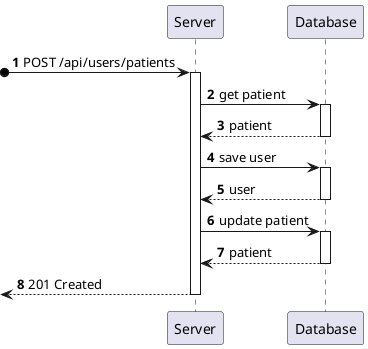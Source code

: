 @startuml process-view
autonumber

participant "Server" as Server
participant "Database" as Database

?o-> Server : POST /api/users/patients

activate Server

    Server -> Database : get patient
    
    activate Database

        Database --> Server : patient

    deactivate Database

    Server -> Database : save user
    
    activate Database

        Database --> Server : user

    deactivate Database

    Server -> Database : update patient
    
    activate Database

        Database --> Server : patient

    deactivate Database

    <-- Server : 201 Created

deactivate Server

@enduml